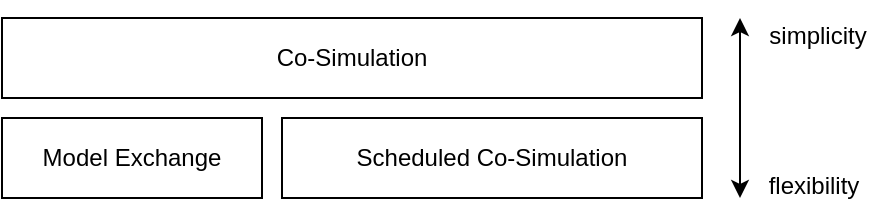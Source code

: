 <mxfile version="13.0.8" type="device"><diagram id="uozCbsswVs8gLlkZZZiq" name="Page-1"><mxGraphModel dx="1254" dy="801" grid="1" gridSize="10" guides="1" tooltips="1" connect="1" arrows="1" fold="1" page="1" pageScale="1" pageWidth="827" pageHeight="1169" math="0" shadow="0"><root><mxCell id="0"/><mxCell id="1" parent="0"/><mxCell id="hi1hK6krnqeUJZ0z4jAO-4" value="&lt;span style=&quot;white-space: normal&quot;&gt;Co-Simulation&lt;/span&gt;" style="rounded=0;whiteSpace=wrap;html=1;" parent="1" vertex="1"><mxGeometry x="40" y="90" width="350" height="40" as="geometry"/></mxCell><mxCell id="hi1hK6krnqeUJZ0z4jAO-3" value="Model Exchange" style="rounded=0;whiteSpace=wrap;html=1;" parent="1" vertex="1"><mxGeometry x="40" y="140" width="130" height="40" as="geometry"/></mxCell><mxCell id="hi1hK6krnqeUJZ0z4jAO-5" value="Scheduled Co-Simulation" style="rounded=0;whiteSpace=wrap;html=1;" parent="1" vertex="1"><mxGeometry x="180" y="140" width="210" height="40" as="geometry"/></mxCell><mxCell id="hi1hK6krnqeUJZ0z4jAO-8" value="" style="endArrow=classic;startArrow=classic;html=1;" parent="1" edge="1"><mxGeometry width="50" height="50" relative="1" as="geometry"><mxPoint x="409" y="180" as="sourcePoint"/><mxPoint x="409" y="90" as="targetPoint"/></mxGeometry></mxCell><mxCell id="hi1hK6krnqeUJZ0z4jAO-9" value="simplicity" style="text;html=1;strokeColor=none;fillColor=none;align=center;verticalAlign=middle;whiteSpace=wrap;rounded=0;" parent="1" vertex="1"><mxGeometry x="428" y="89" width="40" height="20" as="geometry"/></mxCell><mxCell id="hi1hK6krnqeUJZ0z4jAO-10" value="flexibility" style="text;html=1;strokeColor=none;fillColor=none;align=center;verticalAlign=middle;whiteSpace=wrap;rounded=0;" parent="1" vertex="1"><mxGeometry x="426" y="164" width="40" height="20" as="geometry"/></mxCell></root></mxGraphModel></diagram></mxfile>